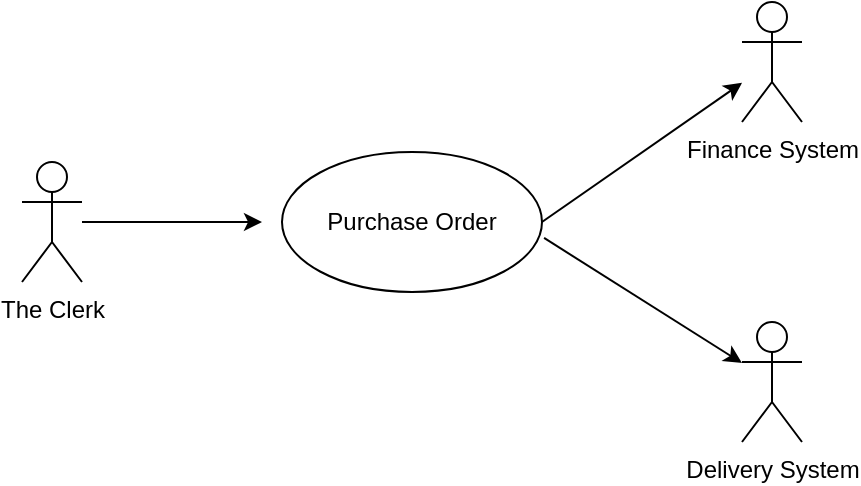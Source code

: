 <mxfile version="13.8.1" type="github">
  <diagram id="X73RB9Mnm_2X-blTE4Mi" name="Page-1">
    <mxGraphModel dx="1422" dy="794" grid="1" gridSize="10" guides="1" tooltips="1" connect="1" arrows="1" fold="1" page="1" pageScale="1" pageWidth="850" pageHeight="1100" math="0" shadow="0">
      <root>
        <mxCell id="0" />
        <mxCell id="1" parent="0" />
        <mxCell id="cF-mfnSq9Cd7_4XBdeV5-7" style="edgeStyle=orthogonalEdgeStyle;rounded=0;orthogonalLoop=1;jettySize=auto;html=1;" edge="1" parent="1" source="cF-mfnSq9Cd7_4XBdeV5-1">
          <mxGeometry relative="1" as="geometry">
            <mxPoint x="260" y="240" as="targetPoint" />
          </mxGeometry>
        </mxCell>
        <mxCell id="cF-mfnSq9Cd7_4XBdeV5-1" value="The Clerk" style="shape=umlActor;verticalLabelPosition=bottom;verticalAlign=top;html=1;outlineConnect=0;" vertex="1" parent="1">
          <mxGeometry x="140" y="210" width="30" height="60" as="geometry" />
        </mxCell>
        <mxCell id="cF-mfnSq9Cd7_4XBdeV5-2" value="Finance System" style="shape=umlActor;verticalLabelPosition=bottom;verticalAlign=top;html=1;outlineConnect=0;" vertex="1" parent="1">
          <mxGeometry x="500" y="130" width="30" height="60" as="geometry" />
        </mxCell>
        <mxCell id="cF-mfnSq9Cd7_4XBdeV5-3" value="Delivery System" style="shape=umlActor;verticalLabelPosition=bottom;verticalAlign=top;html=1;outlineConnect=0;" vertex="1" parent="1">
          <mxGeometry x="500" y="290" width="30" height="60" as="geometry" />
        </mxCell>
        <mxCell id="cF-mfnSq9Cd7_4XBdeV5-5" value="Purchase Order" style="ellipse;whiteSpace=wrap;html=1;" vertex="1" parent="1">
          <mxGeometry x="270" y="205" width="130" height="70" as="geometry" />
        </mxCell>
        <mxCell id="cF-mfnSq9Cd7_4XBdeV5-9" value="" style="endArrow=classic;html=1;" edge="1" parent="1" target="cF-mfnSq9Cd7_4XBdeV5-2">
          <mxGeometry width="50" height="50" relative="1" as="geometry">
            <mxPoint x="400" y="240" as="sourcePoint" />
            <mxPoint x="450" y="190" as="targetPoint" />
          </mxGeometry>
        </mxCell>
        <mxCell id="cF-mfnSq9Cd7_4XBdeV5-10" value="" style="endArrow=classic;html=1;exitX=1.008;exitY=0.614;exitDx=0;exitDy=0;exitPerimeter=0;" edge="1" parent="1" source="cF-mfnSq9Cd7_4XBdeV5-5" target="cF-mfnSq9Cd7_4XBdeV5-3">
          <mxGeometry width="50" height="50" relative="1" as="geometry">
            <mxPoint x="400" y="340" as="sourcePoint" />
            <mxPoint x="450" y="290" as="targetPoint" />
          </mxGeometry>
        </mxCell>
      </root>
    </mxGraphModel>
  </diagram>
</mxfile>
